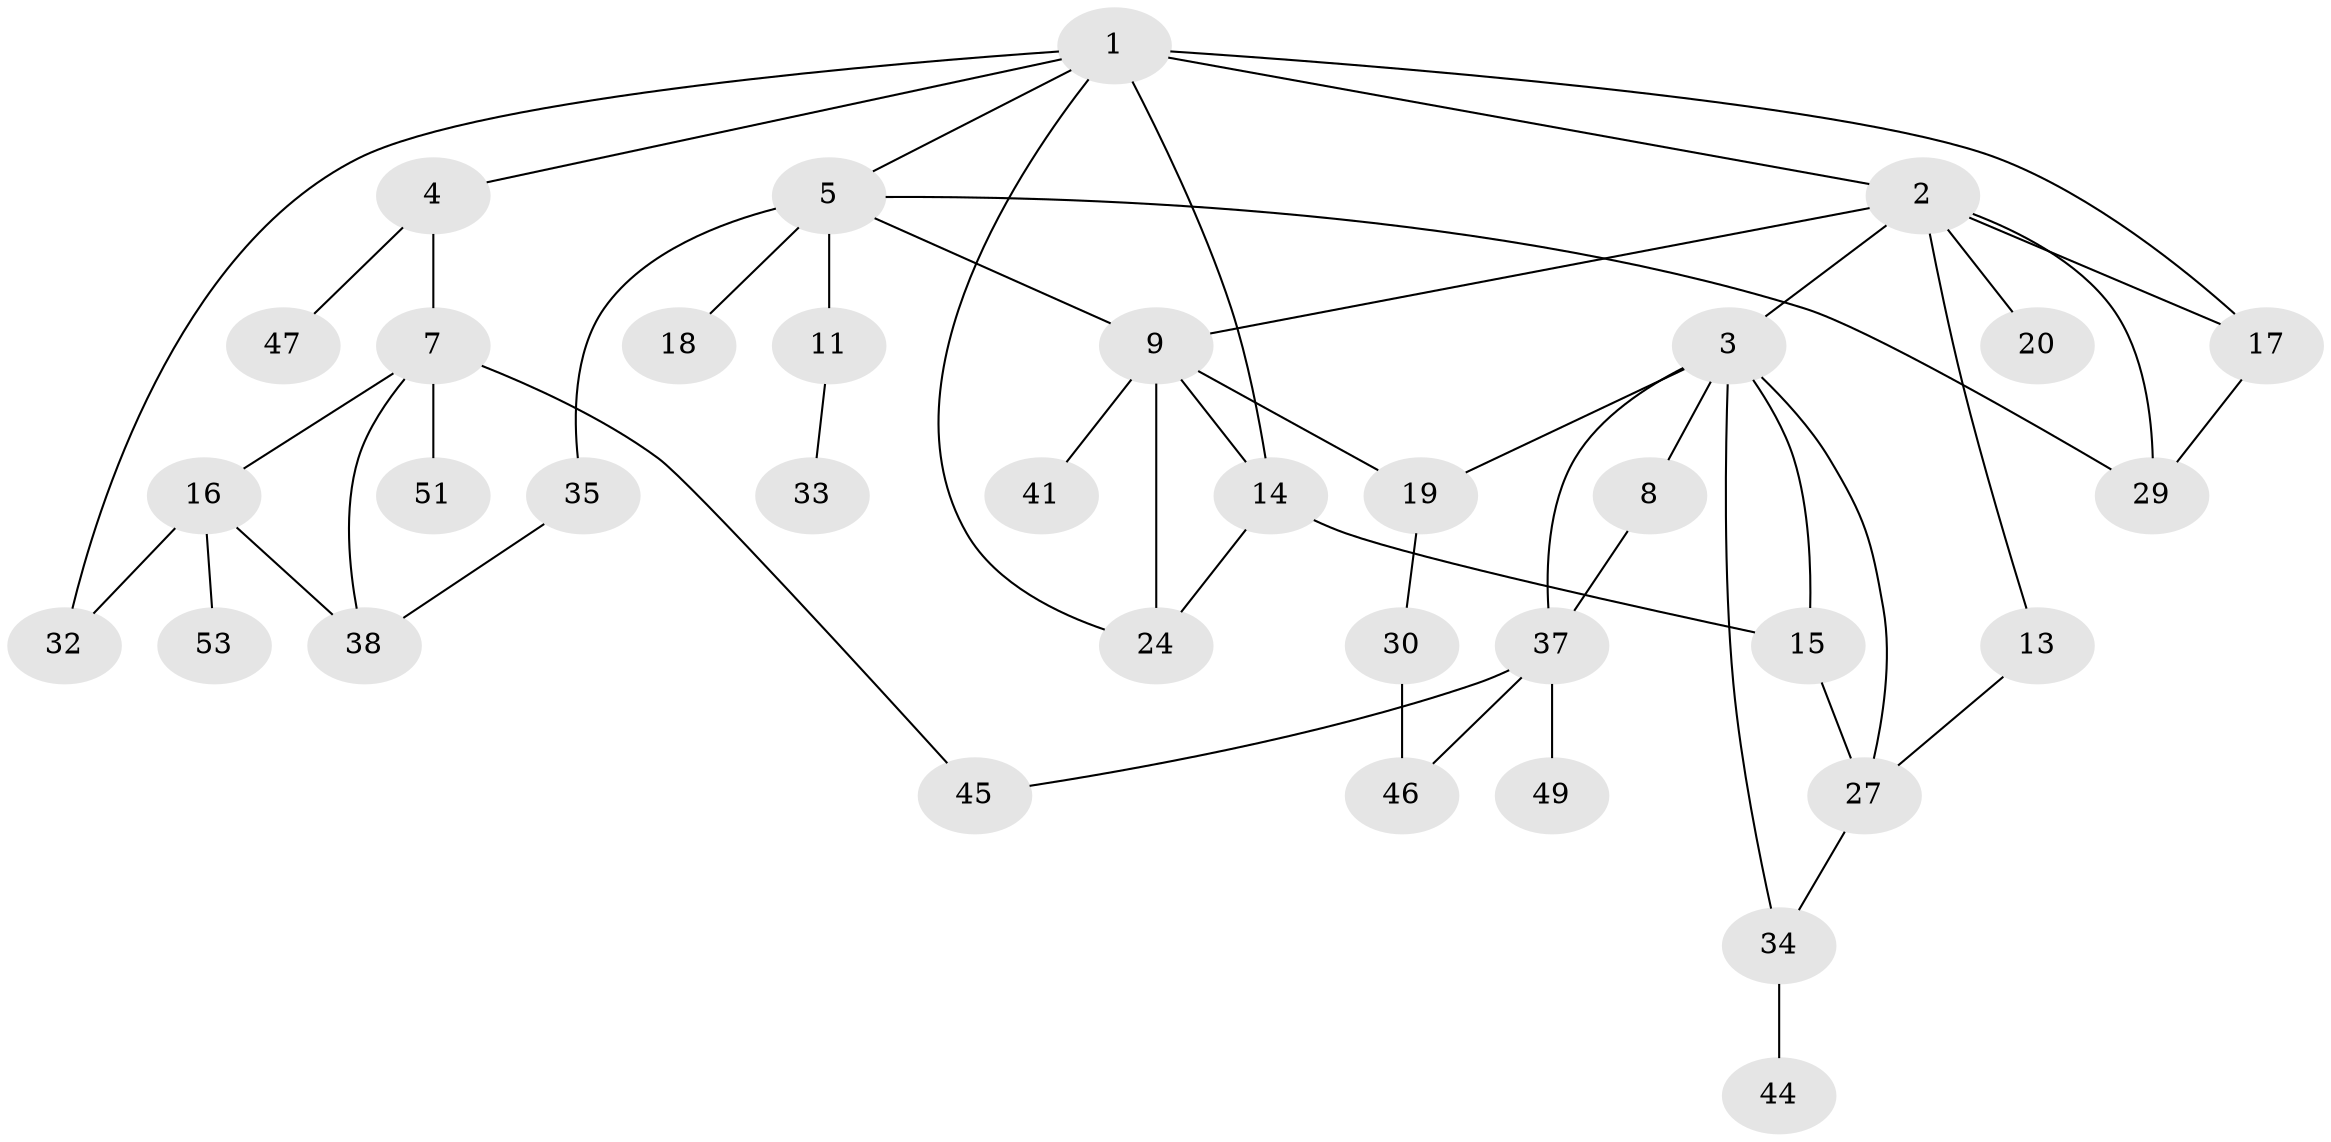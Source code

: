 // Generated by graph-tools (version 1.1) at 2025/51/02/27/25 19:51:38]
// undirected, 35 vertices, 52 edges
graph export_dot {
graph [start="1"]
  node [color=gray90,style=filled];
  1 [super="+22"];
  2 [super="+54"];
  3 [super="+23"];
  4 [super="+6"];
  5 [super="+10"];
  7 [super="+12"];
  8;
  9 [super="+52"];
  11;
  13;
  14 [super="+36"];
  15;
  16 [super="+25"];
  17 [super="+21"];
  18;
  19 [super="+26"];
  20;
  24 [super="+28"];
  27 [super="+31"];
  29;
  30;
  32;
  33 [super="+43"];
  34 [super="+42"];
  35 [super="+39"];
  37 [super="+50"];
  38 [super="+40"];
  41;
  44;
  45 [super="+48"];
  46;
  47;
  49;
  51;
  53;
  1 -- 2;
  1 -- 4;
  1 -- 5;
  1 -- 14 [weight=2];
  1 -- 24;
  1 -- 32;
  1 -- 17;
  2 -- 3;
  2 -- 13;
  2 -- 17;
  2 -- 20;
  2 -- 9;
  2 -- 29;
  3 -- 8;
  3 -- 15;
  3 -- 19;
  3 -- 27;
  3 -- 34;
  3 -- 37;
  4 -- 7;
  4 -- 47;
  5 -- 9;
  5 -- 11;
  5 -- 29;
  5 -- 18;
  5 -- 35;
  7 -- 51;
  7 -- 16;
  7 -- 45;
  7 -- 38;
  8 -- 37;
  9 -- 19;
  9 -- 41;
  9 -- 14;
  9 -- 24;
  11 -- 33;
  13 -- 27;
  14 -- 15;
  14 -- 24;
  15 -- 27;
  16 -- 53;
  16 -- 32;
  16 -- 38;
  17 -- 29;
  19 -- 30;
  27 -- 34;
  30 -- 46;
  34 -- 44;
  35 -- 38;
  37 -- 49;
  37 -- 46;
  37 -- 45;
}
